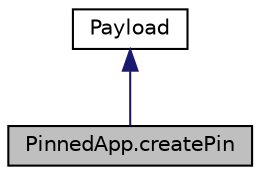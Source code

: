 digraph "PinnedApp.createPin"
{
  edge [fontname="Helvetica",fontsize="10",labelfontname="Helvetica",labelfontsize="10"];
  node [fontname="Helvetica",fontsize="10",shape=record];
  Node2 [label="PinnedApp.createPin",height=0.2,width=0.4,color="black", fillcolor="grey75", style="filled", fontcolor="black"];
  Node3 -> Node2 [dir="back",color="midnightblue",fontsize="10",style="solid",fontname="Helvetica"];
  Node3 [label="Payload",height=0.2,width=0.4,color="black", fillcolor="white", style="filled",URL="$class_pinned_app_1_1_payload.html",tooltip="Empty class to hold payload data "];
}
